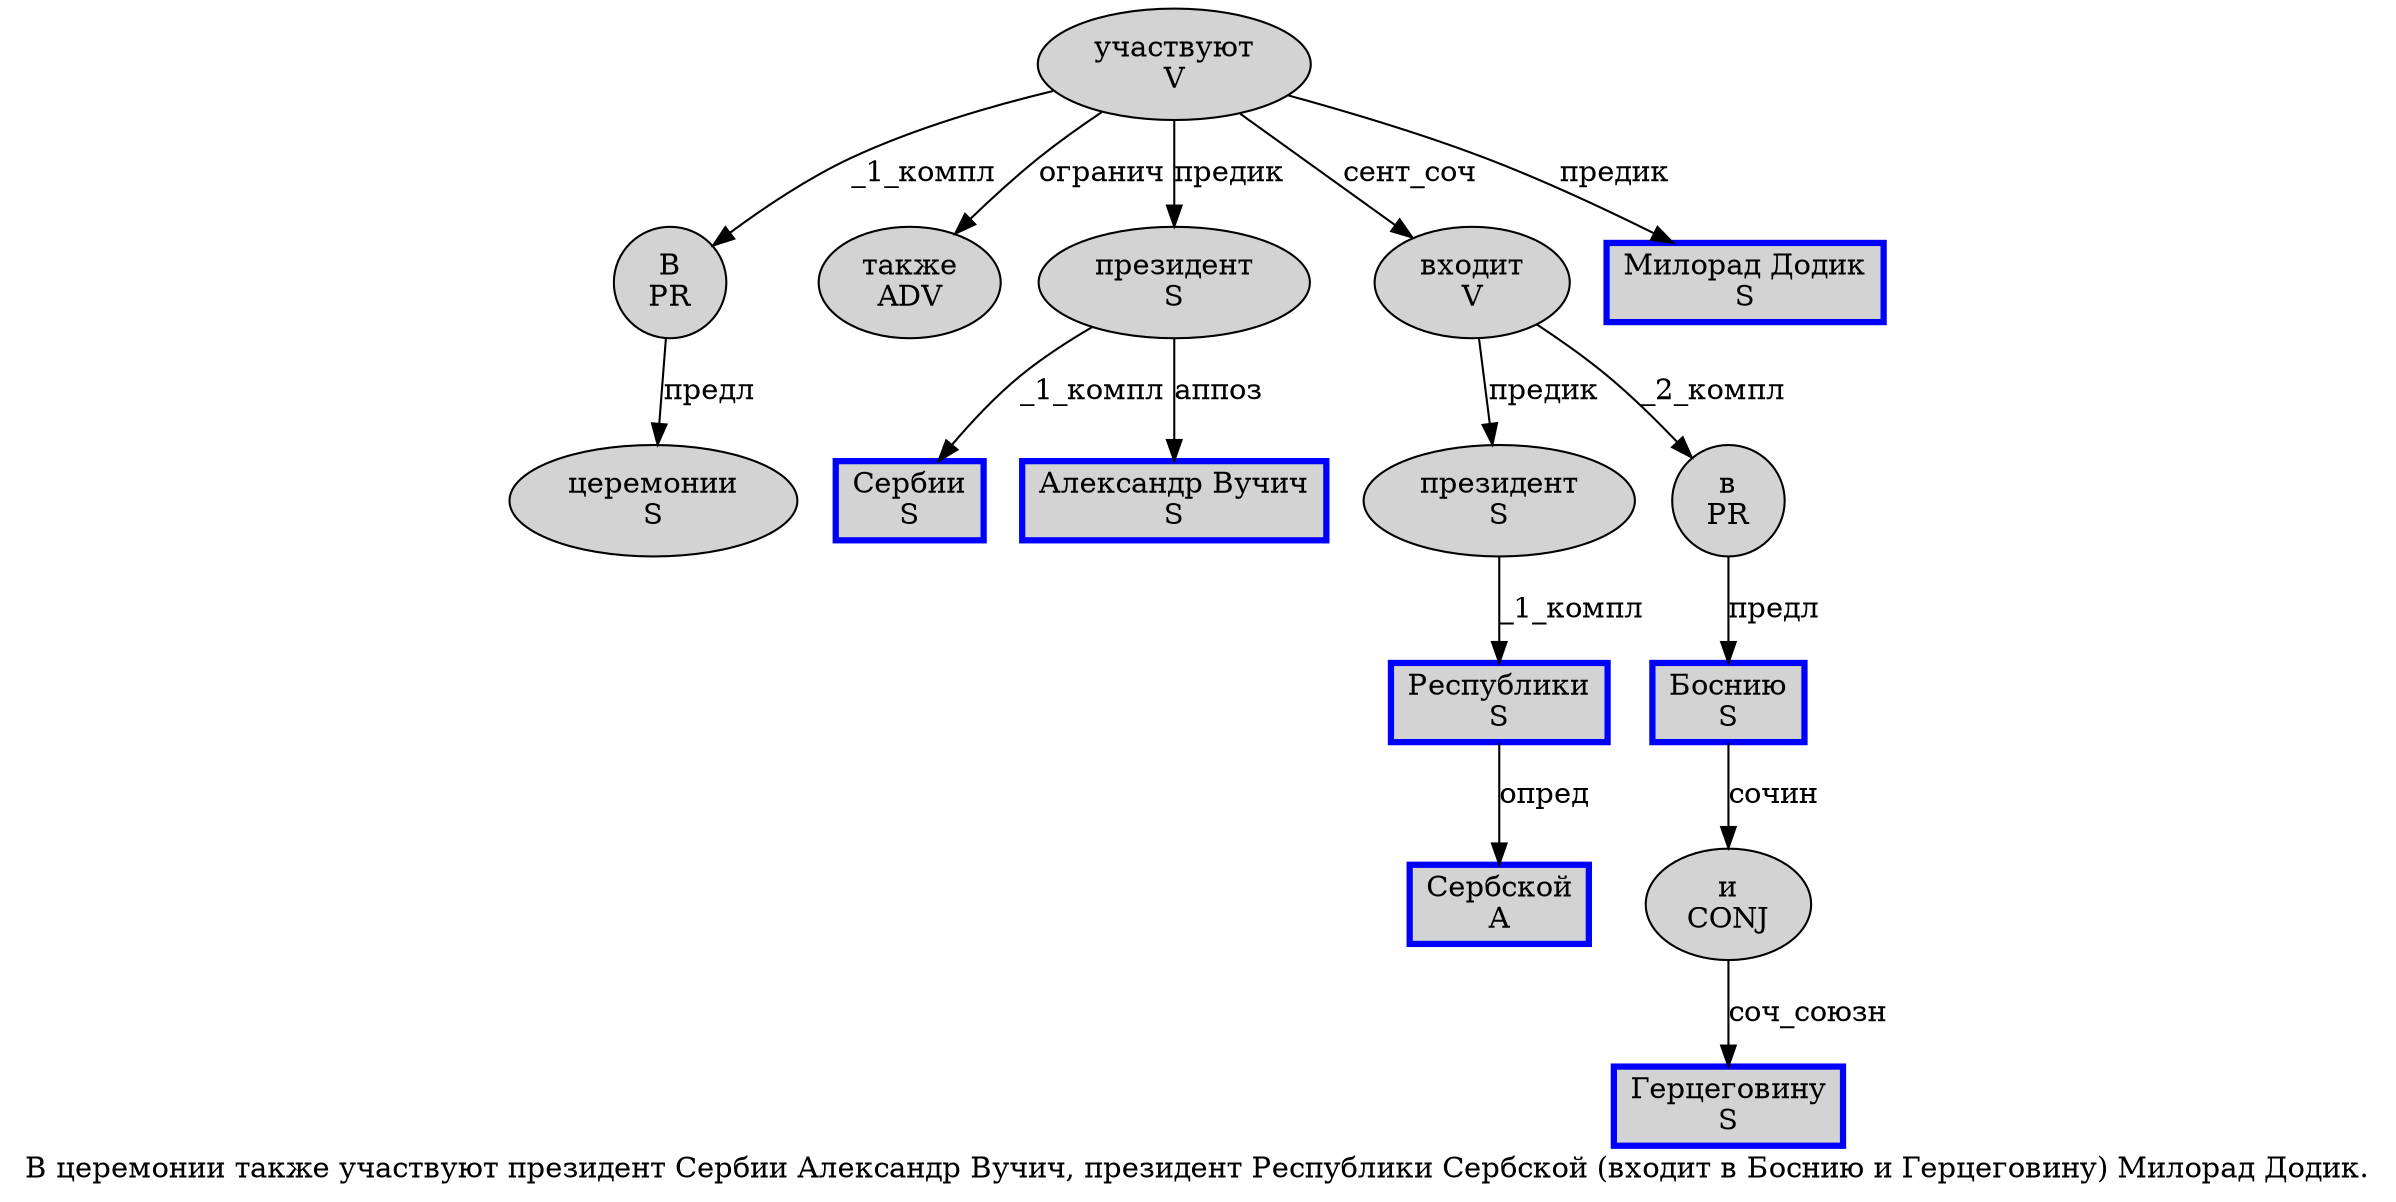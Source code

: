 digraph SENTENCE_783 {
	graph [label="В церемонии также участвуют президент Сербии Александр Вучич, президент Республики Сербской (входит в Боснию и Герцеговину) Милорад Додик."]
	node [style=filled]
		0 [label="В
PR" color="" fillcolor=lightgray penwidth=1 shape=ellipse]
		1 [label="церемонии
S" color="" fillcolor=lightgray penwidth=1 shape=ellipse]
		2 [label="также
ADV" color="" fillcolor=lightgray penwidth=1 shape=ellipse]
		3 [label="участвуют
V" color="" fillcolor=lightgray penwidth=1 shape=ellipse]
		4 [label="президент
S" color="" fillcolor=lightgray penwidth=1 shape=ellipse]
		5 [label="Сербии
S" color=blue fillcolor=lightgray penwidth=3 shape=box]
		6 [label="Александр Вучич
S" color=blue fillcolor=lightgray penwidth=3 shape=box]
		8 [label="президент
S" color="" fillcolor=lightgray penwidth=1 shape=ellipse]
		9 [label="Республики
S" color=blue fillcolor=lightgray penwidth=3 shape=box]
		10 [label="Сербской
A" color=blue fillcolor=lightgray penwidth=3 shape=box]
		12 [label="входит
V" color="" fillcolor=lightgray penwidth=1 shape=ellipse]
		13 [label="в
PR" color="" fillcolor=lightgray penwidth=1 shape=ellipse]
		14 [label="Боснию
S" color=blue fillcolor=lightgray penwidth=3 shape=box]
		15 [label="и
CONJ" color="" fillcolor=lightgray penwidth=1 shape=ellipse]
		16 [label="Герцеговину
S" color=blue fillcolor=lightgray penwidth=3 shape=box]
		18 [label="Милорад Додик
S" color=blue fillcolor=lightgray penwidth=3 shape=box]
			9 -> 10 [label="опред"]
			4 -> 5 [label="_1_компл"]
			4 -> 6 [label="аппоз"]
			15 -> 16 [label="соч_союзн"]
			3 -> 0 [label="_1_компл"]
			3 -> 2 [label="огранич"]
			3 -> 4 [label="предик"]
			3 -> 12 [label="сент_соч"]
			3 -> 18 [label="предик"]
			8 -> 9 [label="_1_компл"]
			12 -> 8 [label="предик"]
			12 -> 13 [label="_2_компл"]
			14 -> 15 [label="сочин"]
			0 -> 1 [label="предл"]
			13 -> 14 [label="предл"]
}